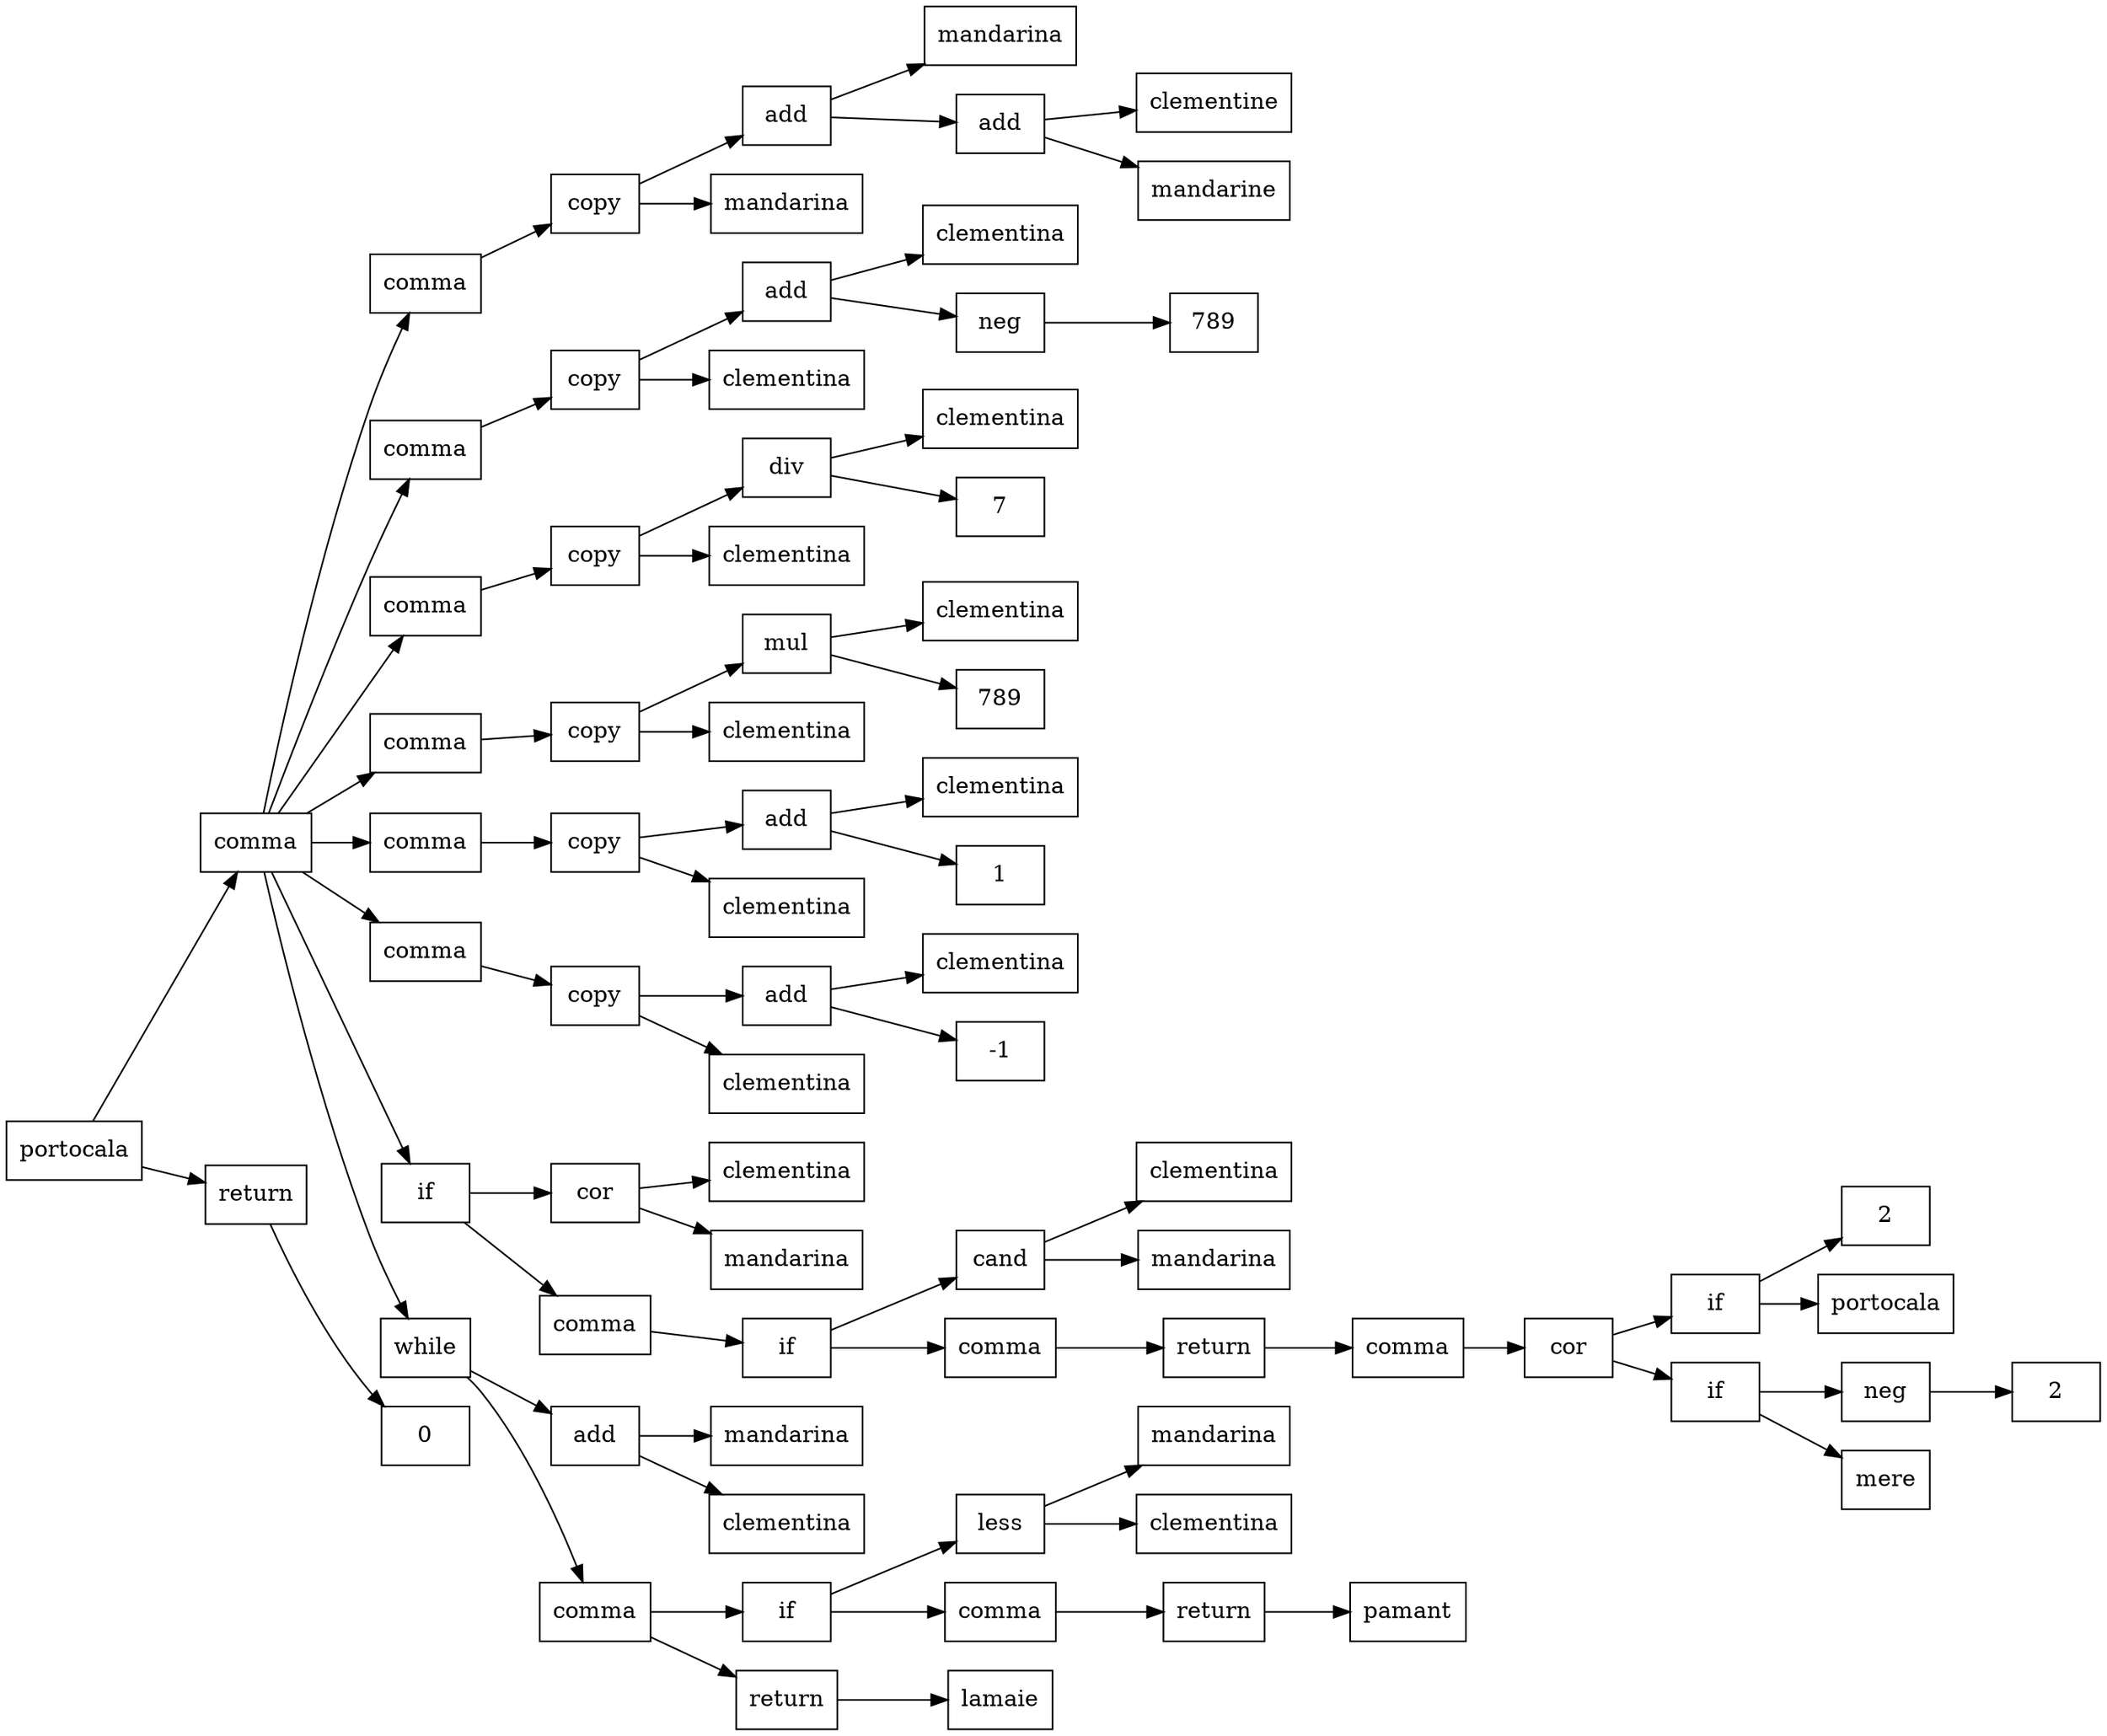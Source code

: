 digraph AST {
	rankdir="LR";
	node [shape = "box"];
	node_56 -> node_57
	node_56 -> node_58
	node_56[label = "portocala"];
	node_57 -> node_59
	node_57 -> node_60
	node_57 -> node_61
	node_57 -> node_62
	node_57 -> node_63
	node_57 -> node_64
	node_57 -> node_65
	node_57 -> node_66
	node_57[label = "comma"];
	node_58 -> node_67
	node_58[label = "return"];
	node_59 -> node_68
	node_59[label = "comma"];
	node_60 -> node_69
	node_60[label = "comma"];
	node_61 -> node_70
	node_61[label = "comma"];
	node_62 -> node_71
	node_62[label = "comma"];
	node_63 -> node_72
	node_63[label = "comma"];
	node_64 -> node_73
	node_64[label = "comma"];
	node_65 -> node_74
	node_65 -> node_75
	node_65[label = "if"];
	node_66 -> node_76
	node_66 -> node_77
	node_66[label = "while"];
	node_67[label = "0"];
	node_68 -> node_78
	node_68 -> node_79
	node_68[label = "copy"];
	node_69 -> node_80
	node_69 -> node_81
	node_69[label = "copy"];
	node_70 -> node_82
	node_70 -> node_83
	node_70[label = "copy"];
	node_71 -> node_84
	node_71 -> node_85
	node_71[label = "copy"];
	node_72 -> node_86
	node_72 -> node_87
	node_72[label = "copy"];
	node_73 -> node_88
	node_73 -> node_89
	node_73[label = "copy"];
	node_74 -> node_90
	node_74 -> node_91
	node_74[label = "cor"];
	node_75 -> node_92
	node_75[label = "comma"];
	node_76 -> node_93
	node_76 -> node_94
	node_76[label = "add"];
	node_77 -> node_95
	node_77 -> node_96
	node_77[label = "comma"];
	node_78 -> node_97
	node_78 -> node_98
	node_78[label = "add"];
	node_79[label = "mandarina"];
	node_80 -> node_99
	node_80 -> node_100
	node_80[label = "add"];
	node_81[label = "clementina"];
	node_82 -> node_101
	node_82 -> node_102
	node_82[label = "div"];
	node_83[label = "clementina"];
	node_84 -> node_103
	node_84 -> node_104
	node_84[label = "mul"];
	node_85[label = "clementina"];
	node_86 -> node_105
	node_86 -> node_106
	node_86[label = "add"];
	node_87[label = "clementina"];
	node_88 -> node_107
	node_88 -> node_108
	node_88[label = "add"];
	node_89[label = "clementina"];
	node_90[label = "clementina"];
	node_91[label = "mandarina"];
	node_92 -> node_109
	node_92 -> node_110
	node_92[label = "if"];
	node_93[label = "mandarina"];
	node_94[label = "clementina"];
	node_95 -> node_111
	node_95 -> node_112
	node_95[label = "if"];
	node_96 -> node_113
	node_96[label = "return"];
	node_97[label = "mandarina"];
	node_98 -> node_114
	node_98 -> node_115
	node_98[label = "add"];
	node_99[label = "clementina"];
	node_100 -> node_116
	node_100[label = "neg"];
	node_101[label = "clementina"];
	node_102[label = "7"];
	node_103[label = "clementina"];
	node_104[label = "789"];
	node_105[label = "clementina"];
	node_106[label = "1"];
	node_107[label = "clementina"];
	node_108[label = "-1"];
	node_109 -> node_117
	node_109 -> node_118
	node_109[label = "cand"];
	node_110 -> node_119
	node_110[label = "comma"];
	node_111 -> node_120
	node_111 -> node_121
	node_111[label = "less"];
	node_112 -> node_122
	node_112[label = "comma"];
	node_113[label = "lamaie"];
	node_114[label = "clementine"];
	node_115[label = "mandarine"];
	node_116[label = "789"];
	node_117[label = "clementina"];
	node_118[label = "mandarina"];
	node_119 -> node_123
	node_119[label = "return"];
	node_120[label = "mandarina"];
	node_121[label = "clementina"];
	node_122 -> node_124
	node_122[label = "return"];
	node_123 -> node_125
	node_123[label = "comma"];
	node_124[label = "pamant"];
	node_125 -> node_126
	node_125 -> node_127
	node_125[label = "cor"];
	node_126 -> node_128
	node_126 -> node_129
	node_126[label = "if"];
	node_127 -> node_130
	node_127 -> node_131
	node_127[label = "if"];
	node_128[label = "2"];
	node_129[label = "portocala"];
	node_130 -> node_132
	node_130[label = "neg"];
	node_131[label = "mere"];
	node_132[label = "2"];

}